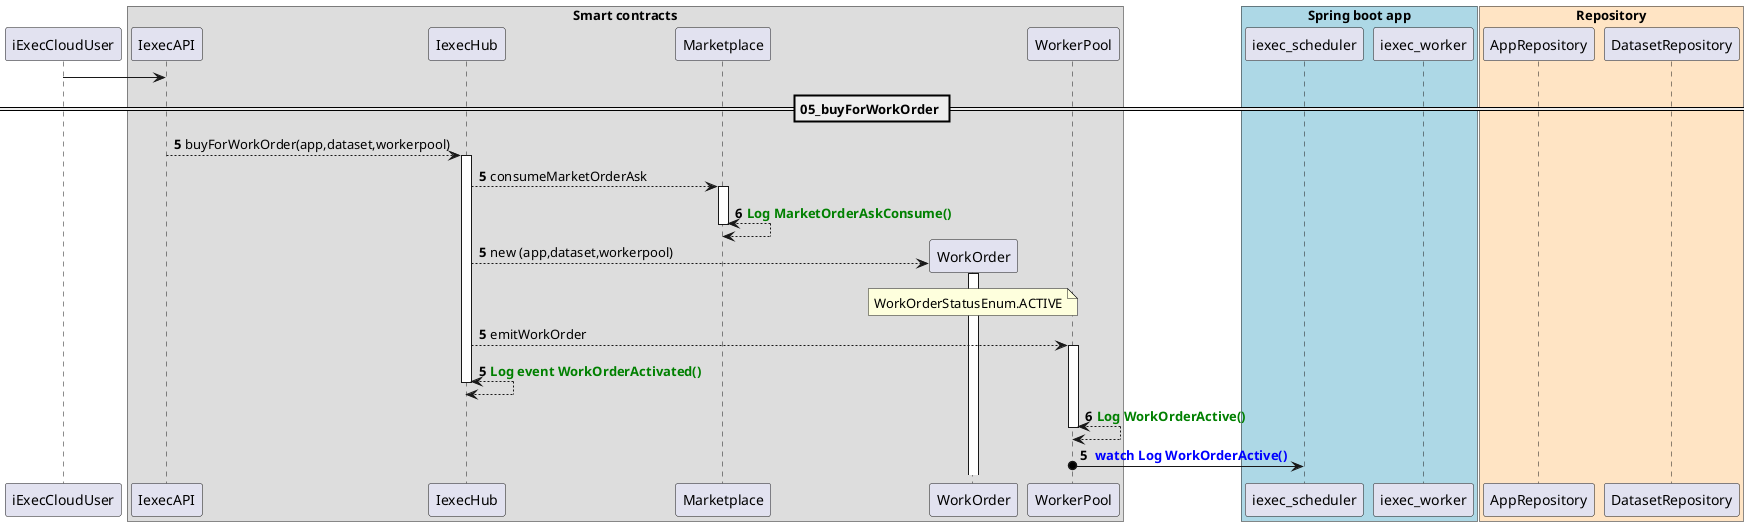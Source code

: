 @startuml

iExecCloudUser -> IexecAPI

box "Smart contracts"
	participant IexecAPI
	participant IexecHub
	participant Marketplace
	participant WorkOrder
    participant WorkerPool

end box


== 05_buyForWorkOrder ==

autonumber 5

IexecAPI --> IexecHub: buyForWorkOrder(app,dataset,workerpool)
activate IexecHub


autonumber 5
IexecHub --> Marketplace: consumeMarketOrderAsk
activate Marketplace
Marketplace <--> Marketplace :<font color=green><b>Log MarketOrderAskConsume()
deactivate Marketplace

create WorkOrder
autonumber 5
IexecHub --> WorkOrder: new (app,dataset,workerpool)
note over WorkOrder :WorkOrderStatusEnum.ACTIVE
activate WorkOrder
autonumber 5


IexecHub --> WorkerPool :emitWorkOrder
autonumber 5
activate WorkerPool
IexecHub <--> IexecHub :<font color=green><b>Log event WorkOrderActivated()
deactivate IexecHub
WorkerPool <--> WorkerPool :<font color=green><b>Log WorkOrderActive()
deactivate WorkerPool

autonumber 5
WorkerPool o-> iexec_scheduler :<font color=blue><b> watch Log WorkOrderActive()




box "Spring boot app" #LightBlue
	participant iexec_scheduler
  participant iexec_worker
end box


box "Repository" #Bisque
	participant AppRepository
    participant DatasetRepository
end box




@enduml

